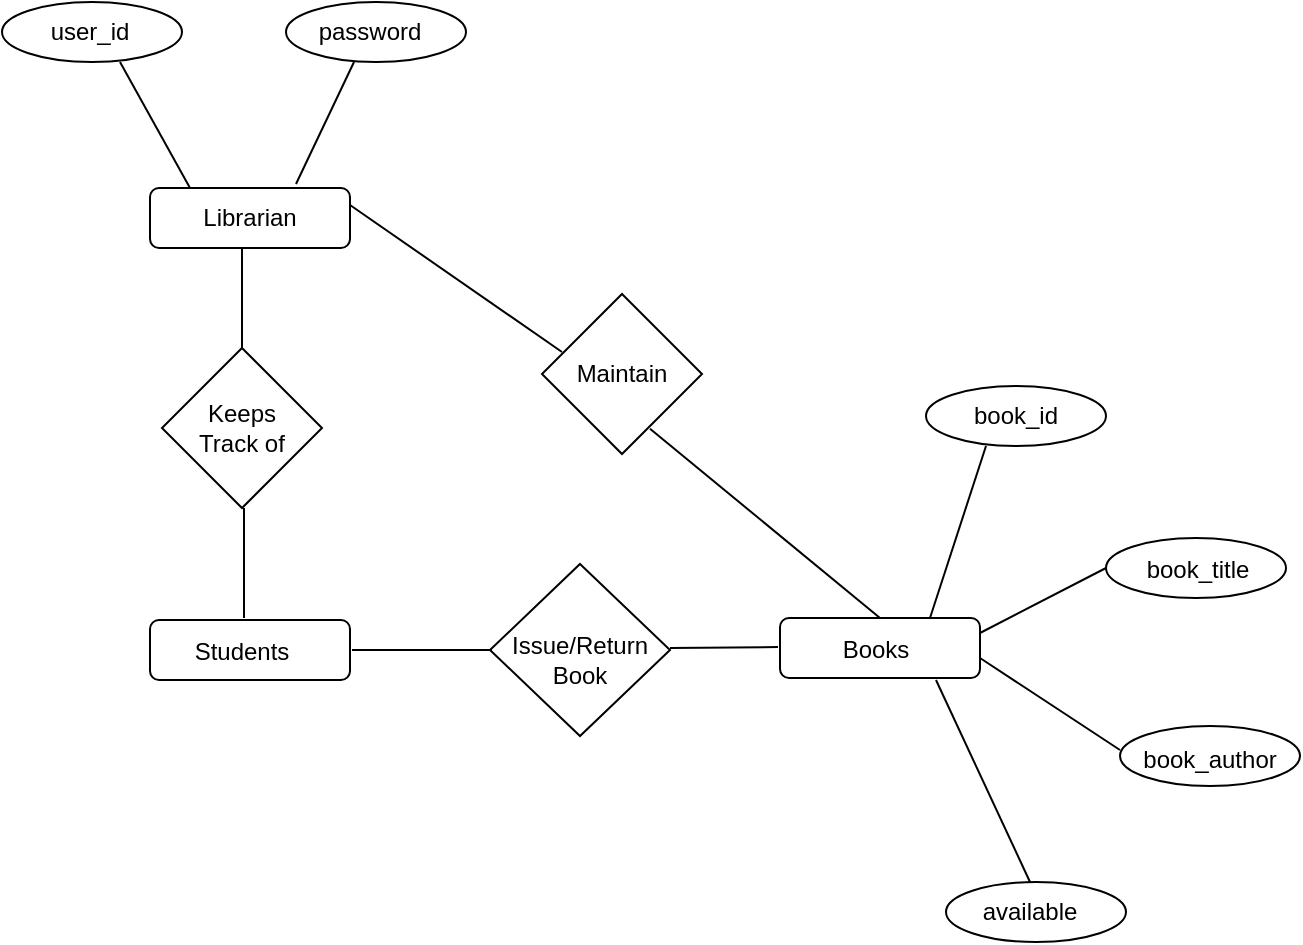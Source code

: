 <mxfile version="24.7.16">
  <diagram id="tK8OtkOtGHKJ20lXTyv6" name="Page-1">
    <mxGraphModel dx="794" dy="446" grid="1" gridSize="10" guides="1" tooltips="1" connect="1" arrows="1" fold="1" page="1" pageScale="1" pageWidth="827" pageHeight="1169" math="0" shadow="0">
      <root>
        <mxCell id="0" />
        <mxCell id="1" parent="0" />
        <mxCell id="TUTQRebm80oBBt7vyVyq-1" value="" style="rounded=1;whiteSpace=wrap;html=1;" vertex="1" parent="1">
          <mxGeometry x="162" y="521" width="100" height="30" as="geometry" />
        </mxCell>
        <mxCell id="TUTQRebm80oBBt7vyVyq-2" value="Students" style="text;html=1;align=center;verticalAlign=middle;whiteSpace=wrap;rounded=0;" vertex="1" parent="1">
          <mxGeometry x="178" y="522" width="60" height="30" as="geometry" />
        </mxCell>
        <mxCell id="TUTQRebm80oBBt7vyVyq-3" value="" style="rhombus;whiteSpace=wrap;html=1;" vertex="1" parent="1">
          <mxGeometry x="332" y="493" width="90" height="86" as="geometry" />
        </mxCell>
        <mxCell id="TUTQRebm80oBBt7vyVyq-4" value="Issue/Return Book" style="text;html=1;align=center;verticalAlign=middle;whiteSpace=wrap;rounded=0;" vertex="1" parent="1">
          <mxGeometry x="347" y="526" width="60" height="30" as="geometry" />
        </mxCell>
        <mxCell id="TUTQRebm80oBBt7vyVyq-5" value="" style="rounded=1;whiteSpace=wrap;html=1;" vertex="1" parent="1">
          <mxGeometry x="477" y="520" width="100" height="30" as="geometry" />
        </mxCell>
        <mxCell id="TUTQRebm80oBBt7vyVyq-6" value="Books" style="text;html=1;align=center;verticalAlign=middle;whiteSpace=wrap;rounded=0;" vertex="1" parent="1">
          <mxGeometry x="495" y="521" width="60" height="30" as="geometry" />
        </mxCell>
        <mxCell id="TUTQRebm80oBBt7vyVyq-8" value="" style="rounded=1;whiteSpace=wrap;html=1;" vertex="1" parent="1">
          <mxGeometry x="162" y="305" width="100" height="30" as="geometry" />
        </mxCell>
        <mxCell id="TUTQRebm80oBBt7vyVyq-9" value="Librarian" style="text;html=1;align=center;verticalAlign=middle;whiteSpace=wrap;rounded=0;" vertex="1" parent="1">
          <mxGeometry x="182" y="305" width="60" height="30" as="geometry" />
        </mxCell>
        <mxCell id="TUTQRebm80oBBt7vyVyq-10" value="" style="rhombus;whiteSpace=wrap;html=1;" vertex="1" parent="1">
          <mxGeometry x="168" y="385" width="80" height="80" as="geometry" />
        </mxCell>
        <mxCell id="TUTQRebm80oBBt7vyVyq-11" value="Keeps Track of" style="text;html=1;align=center;verticalAlign=middle;whiteSpace=wrap;rounded=0;" vertex="1" parent="1">
          <mxGeometry x="178" y="410" width="60" height="30" as="geometry" />
        </mxCell>
        <mxCell id="TUTQRebm80oBBt7vyVyq-12" value="" style="rhombus;whiteSpace=wrap;html=1;" vertex="1" parent="1">
          <mxGeometry x="358" y="358" width="80" height="80" as="geometry" />
        </mxCell>
        <mxCell id="TUTQRebm80oBBt7vyVyq-13" value="Maintain" style="text;html=1;align=center;verticalAlign=middle;whiteSpace=wrap;rounded=0;" vertex="1" parent="1">
          <mxGeometry x="368" y="383" width="60" height="30" as="geometry" />
        </mxCell>
        <mxCell id="TUTQRebm80oBBt7vyVyq-19" value="" style="ellipse;whiteSpace=wrap;html=1;" vertex="1" parent="1">
          <mxGeometry x="230" y="212" width="90" height="30" as="geometry" />
        </mxCell>
        <mxCell id="TUTQRebm80oBBt7vyVyq-21" value="password" style="text;html=1;align=center;verticalAlign=middle;whiteSpace=wrap;rounded=0;" vertex="1" parent="1">
          <mxGeometry x="242" y="212" width="60" height="30" as="geometry" />
        </mxCell>
        <mxCell id="TUTQRebm80oBBt7vyVyq-24" value="" style="ellipse;whiteSpace=wrap;html=1;" vertex="1" parent="1">
          <mxGeometry x="88" y="212" width="90" height="30" as="geometry" />
        </mxCell>
        <mxCell id="TUTQRebm80oBBt7vyVyq-26" value="user_id" style="text;html=1;align=center;verticalAlign=middle;whiteSpace=wrap;rounded=0;" vertex="1" parent="1">
          <mxGeometry x="102" y="212" width="60" height="30" as="geometry" />
        </mxCell>
        <mxCell id="TUTQRebm80oBBt7vyVyq-27" value="" style="ellipse;whiteSpace=wrap;html=1;" vertex="1" parent="1">
          <mxGeometry x="550" y="404" width="90" height="30" as="geometry" />
        </mxCell>
        <mxCell id="TUTQRebm80oBBt7vyVyq-28" value="" style="ellipse;whiteSpace=wrap;html=1;" vertex="1" parent="1">
          <mxGeometry x="560" y="652" width="90" height="30" as="geometry" />
        </mxCell>
        <mxCell id="TUTQRebm80oBBt7vyVyq-29" value="" style="ellipse;whiteSpace=wrap;html=1;" vertex="1" parent="1">
          <mxGeometry x="647" y="574" width="90" height="30" as="geometry" />
        </mxCell>
        <mxCell id="TUTQRebm80oBBt7vyVyq-30" value="" style="ellipse;whiteSpace=wrap;html=1;" vertex="1" parent="1">
          <mxGeometry x="640" y="480" width="90" height="30" as="geometry" />
        </mxCell>
        <mxCell id="TUTQRebm80oBBt7vyVyq-31" value="book_id" style="text;html=1;align=center;verticalAlign=middle;whiteSpace=wrap;rounded=0;" vertex="1" parent="1">
          <mxGeometry x="565" y="404" width="60" height="30" as="geometry" />
        </mxCell>
        <mxCell id="TUTQRebm80oBBt7vyVyq-32" value="book_title" style="text;html=1;align=center;verticalAlign=middle;whiteSpace=wrap;rounded=0;" vertex="1" parent="1">
          <mxGeometry x="656" y="481" width="60" height="30" as="geometry" />
        </mxCell>
        <mxCell id="TUTQRebm80oBBt7vyVyq-33" value="book_author" style="text;html=1;align=center;verticalAlign=middle;whiteSpace=wrap;rounded=0;" vertex="1" parent="1">
          <mxGeometry x="662" y="576" width="60" height="30" as="geometry" />
        </mxCell>
        <mxCell id="TUTQRebm80oBBt7vyVyq-34" value="available" style="text;html=1;align=center;verticalAlign=middle;whiteSpace=wrap;rounded=0;" vertex="1" parent="1">
          <mxGeometry x="572" y="652" width="60" height="30" as="geometry" />
        </mxCell>
        <mxCell id="TUTQRebm80oBBt7vyVyq-39" value="" style="endArrow=none;html=1;rounded=0;entryX=0;entryY=0.5;entryDx=0;entryDy=0;" edge="1" parent="1">
          <mxGeometry width="50" height="50" relative="1" as="geometry">
            <mxPoint x="263" y="536" as="sourcePoint" />
            <mxPoint x="333" y="536" as="targetPoint" />
          </mxGeometry>
        </mxCell>
        <mxCell id="TUTQRebm80oBBt7vyVyq-40" value="" style="endArrow=none;html=1;rounded=0;entryX=0;entryY=0.5;entryDx=0;entryDy=0;" edge="1" parent="1">
          <mxGeometry width="50" height="50" relative="1" as="geometry">
            <mxPoint x="422" y="535" as="sourcePoint" />
            <mxPoint x="476" y="534.5" as="targetPoint" />
          </mxGeometry>
        </mxCell>
        <mxCell id="TUTQRebm80oBBt7vyVyq-50" value="" style="endArrow=none;html=1;rounded=0;exitX=0.75;exitY=0;exitDx=0;exitDy=0;entryX=0.25;entryY=1;entryDx=0;entryDy=0;" edge="1" parent="1" source="TUTQRebm80oBBt7vyVyq-5" target="TUTQRebm80oBBt7vyVyq-31">
          <mxGeometry width="50" height="50" relative="1" as="geometry">
            <mxPoint x="522" y="520" as="sourcePoint" />
            <mxPoint x="576" y="450" as="targetPoint" />
          </mxGeometry>
        </mxCell>
        <mxCell id="TUTQRebm80oBBt7vyVyq-51" value="" style="endArrow=none;html=1;rounded=0;exitX=1;exitY=0.25;exitDx=0;exitDy=0;entryX=0;entryY=0.5;entryDx=0;entryDy=0;" edge="1" parent="1" source="TUTQRebm80oBBt7vyVyq-5" target="TUTQRebm80oBBt7vyVyq-30">
          <mxGeometry width="50" height="50" relative="1" as="geometry">
            <mxPoint x="396" y="550" as="sourcePoint" />
            <mxPoint x="636" y="510" as="targetPoint" />
          </mxGeometry>
        </mxCell>
        <mxCell id="TUTQRebm80oBBt7vyVyq-52" value="" style="endArrow=none;html=1;rounded=0;exitX=1;exitY=1;exitDx=0;exitDy=0;entryX=0.5;entryY=0;entryDx=0;entryDy=0;" edge="1" parent="1" source="TUTQRebm80oBBt7vyVyq-6" target="TUTQRebm80oBBt7vyVyq-34">
          <mxGeometry width="50" height="50" relative="1" as="geometry">
            <mxPoint x="515" y="600" as="sourcePoint" />
            <mxPoint x="565" y="550" as="targetPoint" />
          </mxGeometry>
        </mxCell>
        <mxCell id="TUTQRebm80oBBt7vyVyq-53" value="" style="endArrow=none;html=1;rounded=0;" edge="1" parent="1">
          <mxGeometry width="50" height="50" relative="1" as="geometry">
            <mxPoint x="577" y="540" as="sourcePoint" />
            <mxPoint x="647" y="586" as="targetPoint" />
          </mxGeometry>
        </mxCell>
        <mxCell id="TUTQRebm80oBBt7vyVyq-54" value="" style="endArrow=none;html=1;rounded=0;entryX=0.5;entryY=1;entryDx=0;entryDy=0;" edge="1" parent="1">
          <mxGeometry width="50" height="50" relative="1" as="geometry">
            <mxPoint x="209" y="520" as="sourcePoint" />
            <mxPoint x="209" y="465" as="targetPoint" />
          </mxGeometry>
        </mxCell>
        <mxCell id="TUTQRebm80oBBt7vyVyq-55" value="" style="endArrow=none;html=1;rounded=0;exitX=0.5;exitY=0;exitDx=0;exitDy=0;" edge="1" parent="1" source="TUTQRebm80oBBt7vyVyq-10">
          <mxGeometry width="50" height="50" relative="1" as="geometry">
            <mxPoint x="162" y="385" as="sourcePoint" />
            <mxPoint x="208" y="335" as="targetPoint" />
          </mxGeometry>
        </mxCell>
        <mxCell id="TUTQRebm80oBBt7vyVyq-56" value="" style="endArrow=none;html=1;rounded=0;entryX=0.25;entryY=1;entryDx=0;entryDy=0;" edge="1" parent="1">
          <mxGeometry width="50" height="50" relative="1" as="geometry">
            <mxPoint x="235" y="303" as="sourcePoint" />
            <mxPoint x="264" y="242" as="targetPoint" />
          </mxGeometry>
        </mxCell>
        <mxCell id="TUTQRebm80oBBt7vyVyq-57" value="" style="endArrow=none;html=1;rounded=0;exitX=0;exitY=0;exitDx=0;exitDy=0;entryX=0.75;entryY=1;entryDx=0;entryDy=0;" edge="1" parent="1" source="TUTQRebm80oBBt7vyVyq-9" target="TUTQRebm80oBBt7vyVyq-26">
          <mxGeometry width="50" height="50" relative="1" as="geometry">
            <mxPoint x="112" y="305" as="sourcePoint" />
            <mxPoint x="162" y="255" as="targetPoint" />
          </mxGeometry>
        </mxCell>
        <mxCell id="TUTQRebm80oBBt7vyVyq-58" value="" style="endArrow=none;html=1;rounded=0;exitX=1;exitY=0.75;exitDx=0;exitDy=0;entryX=0.125;entryY=0.35;entryDx=0;entryDy=0;entryPerimeter=0;" edge="1" parent="1">
          <mxGeometry width="50" height="50" relative="1" as="geometry">
            <mxPoint x="262" y="313.5" as="sourcePoint" />
            <mxPoint x="368" y="387" as="targetPoint" />
          </mxGeometry>
        </mxCell>
        <mxCell id="TUTQRebm80oBBt7vyVyq-59" value="" style="endArrow=none;html=1;rounded=0;exitX=0.675;exitY=0.842;exitDx=0;exitDy=0;exitPerimeter=0;entryX=0.5;entryY=0;entryDx=0;entryDy=0;" edge="1" parent="1" source="TUTQRebm80oBBt7vyVyq-12" target="TUTQRebm80oBBt7vyVyq-5">
          <mxGeometry width="50" height="50" relative="1" as="geometry">
            <mxPoint x="414.64" y="422" as="sourcePoint" />
            <mxPoint x="535" y="522" as="targetPoint" />
          </mxGeometry>
        </mxCell>
      </root>
    </mxGraphModel>
  </diagram>
</mxfile>
